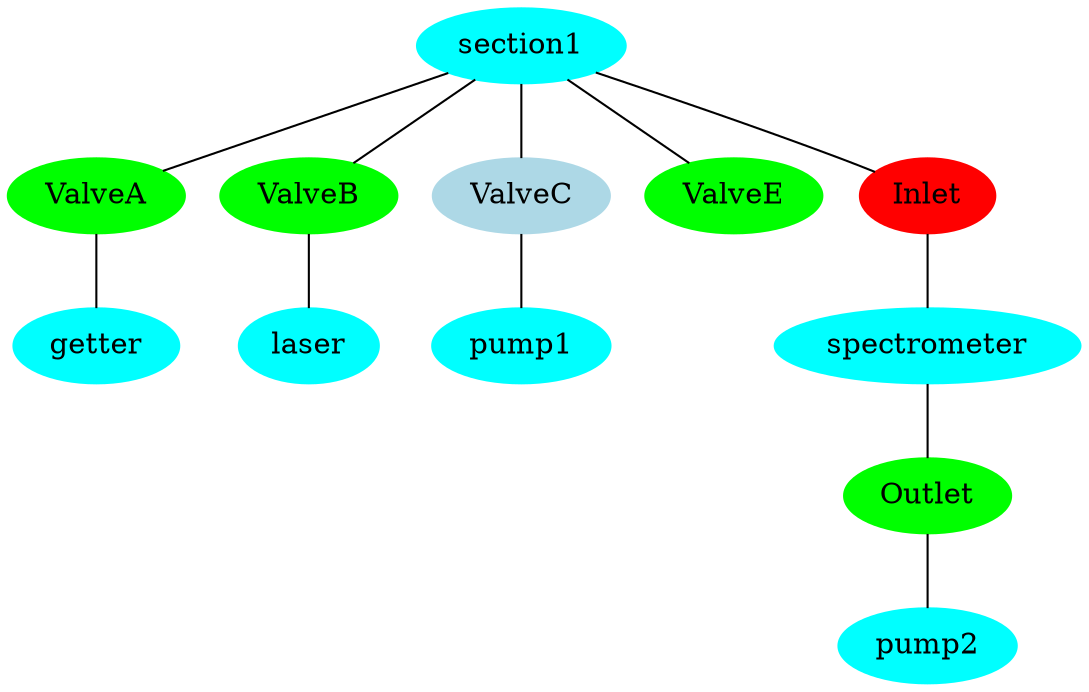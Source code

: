 graph G {
node [style=filled color="#00FFFF"];
spectrometer;
section1;
getter; laser; 


ValveA [color=green];
ValveB [color=green];
ValveC [color=lightblue];
ValveE [color=green];
Inlet [color=red];
Outlet [color=green];


section1 -- {ValveA,ValveB, ValveE,ValveC, Inlet};
ValveC -- pump1;
Inlet -- spectrometer -- Outlet -- pump2;
ValveA -- getter;
ValveB -- laser;

}

